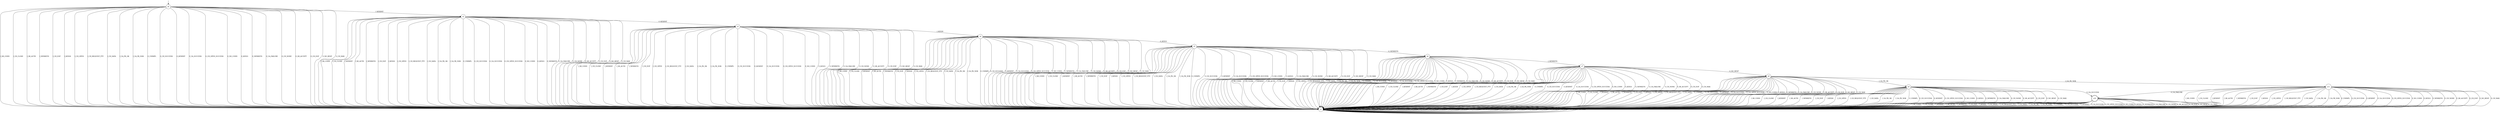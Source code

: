 digraph g {

	s0 [shape="circle" label="s0"];
	s1 [shape="circle" label="s1"];
	s2 [shape="circle" label="s2"];
	s3 [shape="circle" label="s3"];
	s4 [shape="circle" label="s4"];
	s5 [shape="circle" label="s5"];
	s6 [shape="circle" label="s6"];
	s7 [shape="circle" label="s7"];
	s8 [shape="circle" label="s8"];
	s9 [shape="circle" label="s9"];
	s10 [shape="doublecircle" label="s10"];
	s11 [shape="circle" label="s11"];
	s0 -> s1 [label="I_SR_CONN"];
	s0 -> s1 [label="I_CH_CLOSE"];
	s0 -> s2 [label="I_KEXINIT"];
	s0 -> s1 [label="I_SR_AUTH"];
	s0 -> s1 [label="I_NEWKEYS"];
	s0 -> s1 [label="I_CH_EOF"];
	s0 -> s1 [label="I_KEX30"];
	s0 -> s1 [label="I_CH_OPEN"];
	s0 -> s1 [label="I_CH_REQUEST_PTY"];
	s0 -> s1 [label="I_CH_DATA"];
	s0 -> s1 [label="I_UA_PK_OK"];
	s0 -> s1 [label="I_UA_PK_NOK"];
	s0 -> s1 [label="O_UNIMPL"];
	s0 -> s1 [label="O_CH_SUCCESS"];
	s0 -> s1 [label="O_KEXINIT"];
	s0 -> s1 [label="O_UA_SUCCESS"];
	s0 -> s1 [label="O_CH_OPEN_SUCCESS"];
	s0 -> s1 [label="O_NO_CONN"];
	s0 -> s1 [label="O_KEX31"];
	s0 -> s1 [label="O_NEWKEYS"];
	s0 -> s1 [label="O_UA_FAILURE"];
	s0 -> s1 [label="O_CH_NONE"];
	s0 -> s1 [label="O_SR_ACCEPT"];
	s0 -> s1 [label="O_CH_EOF"];
	s0 -> s1 [label="O_NO_RESP"];
	s0 -> s1 [label="O_CH_MAX"];
	s1 -> s1 [label="I_SR_CONN"];
	s1 -> s1 [label="I_CH_CLOSE"];
	s1 -> s1 [label="I_KEXINIT"];
	s1 -> s1 [label="I_SR_AUTH"];
	s1 -> s1 [label="I_NEWKEYS"];
	s1 -> s1 [label="I_CH_EOF"];
	s1 -> s1 [label="I_KEX30"];
	s1 -> s1 [label="I_CH_OPEN"];
	s1 -> s1 [label="I_CH_REQUEST_PTY"];
	s1 -> s1 [label="I_CH_DATA"];
	s1 -> s1 [label="I_UA_PK_OK"];
	s1 -> s1 [label="I_UA_PK_NOK"];
	s1 -> s1 [label="O_UNIMPL"];
	s1 -> s1 [label="O_CH_SUCCESS"];
	s1 -> s1 [label="O_KEXINIT"];
	s1 -> s1 [label="O_UA_SUCCESS"];
	s1 -> s1 [label="O_CH_OPEN_SUCCESS"];
	s1 -> s1 [label="O_NO_CONN"];
	s1 -> s1 [label="O_KEX31"];
	s1 -> s1 [label="O_NEWKEYS"];
	s1 -> s1 [label="O_UA_FAILURE"];
	s1 -> s1 [label="O_CH_NONE"];
	s1 -> s1 [label="O_SR_ACCEPT"];
	s1 -> s1 [label="O_CH_EOF"];
	s1 -> s1 [label="O_NO_RESP"];
	s1 -> s1 [label="O_CH_MAX"];
	s2 -> s1 [label="I_SR_CONN"];
	s2 -> s1 [label="I_CH_CLOSE"];
	s2 -> s1 [label="I_KEXINIT"];
	s2 -> s1 [label="I_SR_AUTH"];
	s2 -> s1 [label="I_NEWKEYS"];
	s2 -> s1 [label="I_CH_EOF"];
	s2 -> s1 [label="I_KEX30"];
	s2 -> s1 [label="I_CH_OPEN"];
	s2 -> s1 [label="I_CH_REQUEST_PTY"];
	s2 -> s1 [label="I_CH_DATA"];
	s2 -> s1 [label="I_UA_PK_OK"];
	s2 -> s1 [label="I_UA_PK_NOK"];
	s2 -> s1 [label="O_UNIMPL"];
	s2 -> s1 [label="O_CH_SUCCESS"];
	s2 -> s3 [label="O_KEXINIT"];
	s2 -> s1 [label="O_UA_SUCCESS"];
	s2 -> s1 [label="O_CH_OPEN_SUCCESS"];
	s2 -> s1 [label="O_NO_CONN"];
	s2 -> s1 [label="O_KEX31"];
	s2 -> s1 [label="O_NEWKEYS"];
	s2 -> s1 [label="O_UA_FAILURE"];
	s2 -> s1 [label="O_CH_NONE"];
	s2 -> s1 [label="O_SR_ACCEPT"];
	s2 -> s1 [label="O_CH_EOF"];
	s2 -> s1 [label="O_NO_RESP"];
	s2 -> s1 [label="O_CH_MAX"];
	s3 -> s1 [label="I_SR_CONN"];
	s3 -> s1 [label="I_CH_CLOSE"];
	s3 -> s1 [label="I_KEXINIT"];
	s3 -> s1 [label="I_SR_AUTH"];
	s3 -> s1 [label="I_NEWKEYS"];
	s3 -> s1 [label="I_CH_EOF"];
	s3 -> s4 [label="I_KEX30"];
	s3 -> s1 [label="I_CH_OPEN"];
	s3 -> s1 [label="I_CH_REQUEST_PTY"];
	s3 -> s1 [label="I_CH_DATA"];
	s3 -> s1 [label="I_UA_PK_OK"];
	s3 -> s1 [label="I_UA_PK_NOK"];
	s3 -> s1 [label="O_UNIMPL"];
	s3 -> s1 [label="O_CH_SUCCESS"];
	s3 -> s1 [label="O_KEXINIT"];
	s3 -> s1 [label="O_UA_SUCCESS"];
	s3 -> s1 [label="O_CH_OPEN_SUCCESS"];
	s3 -> s1 [label="O_NO_CONN"];
	s3 -> s1 [label="O_KEX31"];
	s3 -> s1 [label="O_NEWKEYS"];
	s3 -> s1 [label="O_UA_FAILURE"];
	s3 -> s1 [label="O_CH_NONE"];
	s3 -> s1 [label="O_SR_ACCEPT"];
	s3 -> s1 [label="O_CH_EOF"];
	s3 -> s1 [label="O_NO_RESP"];
	s3 -> s1 [label="O_CH_MAX"];
	s4 -> s1 [label="I_SR_CONN"];
	s4 -> s1 [label="I_CH_CLOSE"];
	s4 -> s1 [label="I_KEXINIT"];
	s4 -> s1 [label="I_SR_AUTH"];
	s4 -> s1 [label="I_NEWKEYS"];
	s4 -> s1 [label="I_CH_EOF"];
	s4 -> s1 [label="I_KEX30"];
	s4 -> s1 [label="I_CH_OPEN"];
	s4 -> s1 [label="I_CH_REQUEST_PTY"];
	s4 -> s1 [label="I_CH_DATA"];
	s4 -> s1 [label="I_UA_PK_OK"];
	s4 -> s1 [label="I_UA_PK_NOK"];
	s4 -> s1 [label="O_UNIMPL"];
	s4 -> s1 [label="O_CH_SUCCESS"];
	s4 -> s1 [label="O_KEXINIT"];
	s4 -> s1 [label="O_UA_SUCCESS"];
	s4 -> s1 [label="O_CH_OPEN_SUCCESS"];
	s4 -> s1 [label="O_NO_CONN"];
	s4 -> s5 [label="O_KEX31"];
	s4 -> s1 [label="O_NEWKEYS"];
	s4 -> s1 [label="O_UA_FAILURE"];
	s4 -> s1 [label="O_CH_NONE"];
	s4 -> s1 [label="O_SR_ACCEPT"];
	s4 -> s1 [label="O_CH_EOF"];
	s4 -> s1 [label="O_NO_RESP"];
	s4 -> s1 [label="O_CH_MAX"];
	s5 -> s1 [label="I_SR_CONN"];
	s5 -> s1 [label="I_CH_CLOSE"];
	s5 -> s1 [label="I_KEXINIT"];
	s5 -> s1 [label="I_SR_AUTH"];
	s5 -> s1 [label="I_NEWKEYS"];
	s5 -> s1 [label="I_CH_EOF"];
	s5 -> s1 [label="I_KEX30"];
	s5 -> s1 [label="I_CH_OPEN"];
	s5 -> s1 [label="I_CH_REQUEST_PTY"];
	s5 -> s1 [label="I_CH_DATA"];
	s5 -> s1 [label="I_UA_PK_OK"];
	s5 -> s1 [label="I_UA_PK_NOK"];
	s5 -> s1 [label="O_UNIMPL"];
	s5 -> s1 [label="O_CH_SUCCESS"];
	s5 -> s1 [label="O_KEXINIT"];
	s5 -> s1 [label="O_UA_SUCCESS"];
	s5 -> s1 [label="O_CH_OPEN_SUCCESS"];
	s5 -> s1 [label="O_NO_CONN"];
	s5 -> s1 [label="O_KEX31"];
	s5 -> s6 [label="O_NEWKEYS"];
	s5 -> s1 [label="O_UA_FAILURE"];
	s5 -> s1 [label="O_CH_NONE"];
	s5 -> s1 [label="O_SR_ACCEPT"];
	s5 -> s1 [label="O_CH_EOF"];
	s5 -> s1 [label="O_NO_RESP"];
	s5 -> s1 [label="O_CH_MAX"];
	s6 -> s1 [label="I_SR_CONN"];
	s6 -> s1 [label="I_CH_CLOSE"];
	s6 -> s1 [label="I_KEXINIT"];
	s6 -> s1 [label="I_SR_AUTH"];
	s6 -> s7 [label="I_NEWKEYS"];
	s6 -> s1 [label="I_CH_EOF"];
	s6 -> s1 [label="I_KEX30"];
	s6 -> s1 [label="I_CH_OPEN"];
	s6 -> s1 [label="I_CH_REQUEST_PTY"];
	s6 -> s1 [label="I_CH_DATA"];
	s6 -> s1 [label="I_UA_PK_OK"];
	s6 -> s1 [label="I_UA_PK_NOK"];
	s6 -> s1 [label="O_UNIMPL"];
	s6 -> s1 [label="O_CH_SUCCESS"];
	s6 -> s1 [label="O_KEXINIT"];
	s6 -> s1 [label="O_UA_SUCCESS"];
	s6 -> s1 [label="O_CH_OPEN_SUCCESS"];
	s6 -> s1 [label="O_NO_CONN"];
	s6 -> s1 [label="O_KEX31"];
	s6 -> s1 [label="O_NEWKEYS"];
	s6 -> s1 [label="O_UA_FAILURE"];
	s6 -> s1 [label="O_CH_NONE"];
	s6 -> s1 [label="O_SR_ACCEPT"];
	s6 -> s1 [label="O_CH_EOF"];
	s6 -> s1 [label="O_NO_RESP"];
	s6 -> s1 [label="O_CH_MAX"];
	s7 -> s1 [label="I_SR_CONN"];
	s7 -> s1 [label="I_CH_CLOSE"];
	s7 -> s1 [label="I_KEXINIT"];
	s7 -> s1 [label="I_SR_AUTH"];
	s7 -> s1 [label="I_NEWKEYS"];
	s7 -> s1 [label="I_CH_EOF"];
	s7 -> s1 [label="I_KEX30"];
	s7 -> s1 [label="I_CH_OPEN"];
	s7 -> s1 [label="I_CH_REQUEST_PTY"];
	s7 -> s1 [label="I_CH_DATA"];
	s7 -> s1 [label="I_UA_PK_OK"];
	s7 -> s1 [label="I_UA_PK_NOK"];
	s7 -> s1 [label="O_UNIMPL"];
	s7 -> s1 [label="O_CH_SUCCESS"];
	s7 -> s1 [label="O_KEXINIT"];
	s7 -> s1 [label="O_UA_SUCCESS"];
	s7 -> s1 [label="O_CH_OPEN_SUCCESS"];
	s7 -> s1 [label="O_NO_CONN"];
	s7 -> s1 [label="O_KEX31"];
	s7 -> s1 [label="O_NEWKEYS"];
	s7 -> s1 [label="O_UA_FAILURE"];
	s7 -> s1 [label="O_CH_NONE"];
	s7 -> s1 [label="O_SR_ACCEPT"];
	s7 -> s1 [label="O_CH_EOF"];
	s7 -> s8 [label="O_NO_RESP"];
	s7 -> s1 [label="O_CH_MAX"];
	s8 -> s1 [label="I_SR_CONN"];
	s8 -> s1 [label="I_CH_CLOSE"];
	s8 -> s1 [label="I_KEXINIT"];
	s8 -> s1 [label="I_SR_AUTH"];
	s8 -> s1 [label="I_NEWKEYS"];
	s8 -> s1 [label="I_CH_EOF"];
	s8 -> s1 [label="I_KEX30"];
	s8 -> s1 [label="I_CH_OPEN"];
	s8 -> s1 [label="I_CH_REQUEST_PTY"];
	s8 -> s1 [label="I_CH_DATA"];
	s8 -> s9 [label="I_UA_PK_OK"];
	s8 -> s11 [label="I_UA_PK_NOK"];
	s8 -> s1 [label="O_UNIMPL"];
	s8 -> s1 [label="O_CH_SUCCESS"];
	s8 -> s1 [label="O_KEXINIT"];
	s8 -> s1 [label="O_UA_SUCCESS"];
	s8 -> s1 [label="O_CH_OPEN_SUCCESS"];
	s8 -> s1 [label="O_NO_CONN"];
	s8 -> s1 [label="O_KEX31"];
	s8 -> s1 [label="O_NEWKEYS"];
	s8 -> s1 [label="O_UA_FAILURE"];
	s8 -> s1 [label="O_CH_NONE"];
	s8 -> s1 [label="O_SR_ACCEPT"];
	s8 -> s1 [label="O_CH_EOF"];
	s8 -> s1 [label="O_NO_RESP"];
	s8 -> s1 [label="O_CH_MAX"];
	s9 -> s1 [label="I_SR_CONN"];
	s9 -> s1 [label="I_CH_CLOSE"];
	s9 -> s1 [label="I_KEXINIT"];
	s9 -> s1 [label="I_SR_AUTH"];
	s9 -> s1 [label="I_NEWKEYS"];
	s9 -> s1 [label="I_CH_EOF"];
	s9 -> s1 [label="I_KEX30"];
	s9 -> s1 [label="I_CH_OPEN"];
	s9 -> s1 [label="I_CH_REQUEST_PTY"];
	s9 -> s1 [label="I_CH_DATA"];
	s9 -> s1 [label="I_UA_PK_OK"];
	s9 -> s1 [label="I_UA_PK_NOK"];
	s9 -> s1 [label="O_UNIMPL"];
	s9 -> s1 [label="O_CH_SUCCESS"];
	s9 -> s1 [label="O_KEXINIT"];
	s9 -> s10 [label="O_UA_SUCCESS"];
	s9 -> s1 [label="O_CH_OPEN_SUCCESS"];
	s9 -> s1 [label="O_NO_CONN"];
	s9 -> s1 [label="O_KEX31"];
	s9 -> s1 [label="O_NEWKEYS"];
	s9 -> s1 [label="O_UA_FAILURE"];
	s9 -> s1 [label="O_CH_NONE"];
	s9 -> s1 [label="O_SR_ACCEPT"];
	s9 -> s1 [label="O_CH_EOF"];
	s9 -> s1 [label="O_NO_RESP"];
	s9 -> s1 [label="O_CH_MAX"];
	s10 -> s1 [label="I_SR_CONN"];
	s10 -> s1 [label="I_CH_CLOSE"];
	s10 -> s1 [label="I_KEXINIT"];
	s10 -> s1 [label="I_SR_AUTH"];
	s10 -> s1 [label="I_NEWKEYS"];
	s10 -> s1 [label="I_CH_EOF"];
	s10 -> s1 [label="I_KEX30"];
	s10 -> s1 [label="I_CH_OPEN"];
	s10 -> s1 [label="I_CH_REQUEST_PTY"];
	s10 -> s1 [label="I_CH_DATA"];
	s10 -> s1 [label="I_UA_PK_OK"];
	s10 -> s1 [label="I_UA_PK_NOK"];
	s10 -> s1 [label="O_UNIMPL"];
	s10 -> s1 [label="O_CH_SUCCESS"];
	s10 -> s1 [label="O_KEXINIT"];
	s10 -> s1 [label="O_UA_SUCCESS"];
	s10 -> s1 [label="O_CH_OPEN_SUCCESS"];
	s10 -> s1 [label="O_NO_CONN"];
	s10 -> s1 [label="O_KEX31"];
	s10 -> s1 [label="O_NEWKEYS"];
	s10 -> s1 [label="O_UA_FAILURE"];
	s10 -> s1 [label="O_CH_NONE"];
	s10 -> s1 [label="O_SR_ACCEPT"];
	s10 -> s1 [label="O_CH_EOF"];
	s10 -> s1 [label="O_NO_RESP"];
	s10 -> s1 [label="O_CH_MAX"];
	s11 -> s1 [label="I_SR_CONN"];
	s11 -> s1 [label="I_CH_CLOSE"];
	s11 -> s1 [label="I_KEXINIT"];
	s11 -> s1 [label="I_SR_AUTH"];
	s11 -> s1 [label="I_NEWKEYS"];
	s11 -> s1 [label="I_CH_EOF"];
	s11 -> s1 [label="I_KEX30"];
	s11 -> s1 [label="I_CH_OPEN"];
	s11 -> s1 [label="I_CH_REQUEST_PTY"];
	s11 -> s1 [label="I_CH_DATA"];
	s11 -> s1 [label="I_UA_PK_OK"];
	s11 -> s1 [label="I_UA_PK_NOK"];
	s11 -> s1 [label="O_UNIMPL"];
	s11 -> s1 [label="O_CH_SUCCESS"];
	s11 -> s1 [label="O_KEXINIT"];
	s11 -> s1 [label="O_UA_SUCCESS"];
	s11 -> s1 [label="O_CH_OPEN_SUCCESS"];
	s11 -> s1 [label="O_NO_CONN"];
	s11 -> s1 [label="O_KEX31"];
	s11 -> s1 [label="O_NEWKEYS"];
	s11 -> s10 [label="O_UA_FAILURE"];
	s11 -> s1 [label="O_CH_NONE"];
	s11 -> s1 [label="O_SR_ACCEPT"];
	s11 -> s1 [label="O_CH_EOF"];
	s11 -> s1 [label="O_NO_RESP"];
	s11 -> s1 [label="O_CH_MAX"];

__start0 [label="" shape="none" width="0" height="0"];
__start0 -> s0;

}
